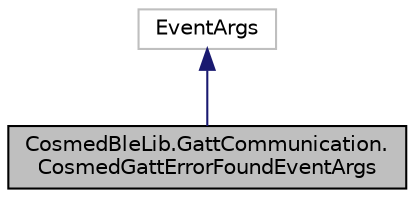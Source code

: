 digraph "CosmedBleLib.GattCommunication.CosmedGattErrorFoundEventArgs"
{
 // LATEX_PDF_SIZE
  edge [fontname="Helvetica",fontsize="10",labelfontname="Helvetica",labelfontsize="10"];
  node [fontname="Helvetica",fontsize="10",shape=record];
  Node1 [label="CosmedBleLib.GattCommunication.\lCosmedGattErrorFoundEventArgs",height=0.2,width=0.4,color="black", fillcolor="grey75", style="filled", fontcolor="black",tooltip="Characteristic wrapper"];
  Node2 -> Node1 [dir="back",color="midnightblue",fontsize="10",style="solid",fontname="Helvetica"];
  Node2 [label="EventArgs",height=0.2,width=0.4,color="grey75", fillcolor="white", style="filled",tooltip=" "];
}
